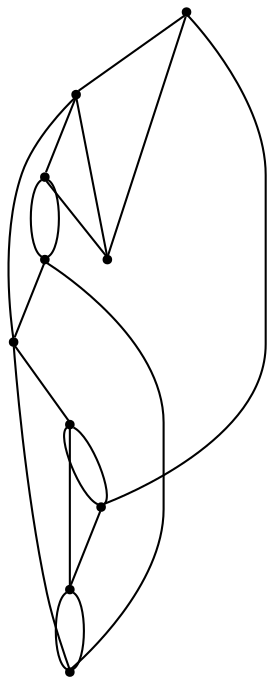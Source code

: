 graph {
  node [shape=point,comment="{\"directed\":false,\"doi\":\"10.1007/978-3-030-92931-2_18\",\"figure\":\"5 (2)\"}"]

  v0 [pos="1468.8693980201533,738.4420999276989"]
  v1 [pos="1396.0224431170175,738.4420999276989"]
  v2 [pos="1323.1722769987878,738.4420999276989"]
  v3 [pos="1250.3210298774572,738.4420999276989"]
  v4 [pos="1541.7175293090163,738.4420999276989"]
  v5 [pos="1177.4760462152701,738.4420999276989"]
  v6 [pos="1104.623877061883,738.4420999276989"]
  v7 [pos="1031.7768903645383,738.4420999276989"]
  v8 [pos="958.9267242463088,738.4420999276989"]
  v9 [pos="886.0796898576509,738.4420999276989"]

  v0 -- v1 [id="-1",pos="1468.8693980201533,738.4420999276989 1468.8673949849958,758.5617374121903 1452.5647236324426,774.864145377101 1432.4449667423198,774.864145377101 1412.3250826753615,774.864145377101 1396.0266081583766,758.5617374121903 1396.0224431170175,738.4420999276989"]
  v8 -- v7 [id="-3",pos="958.9267242463088,738.4420999276989 1031.7768903645383,738.4420999276989 1031.7768903645383,738.4420999276989 1031.7768903645383,738.4420999276989"]
  v7 -- v6 [id="-4",pos="1031.7768903645383,738.4420999276989 1104.623877061883,738.4420999276989 1104.623877061883,738.4420999276989 1104.623877061883,738.4420999276989"]
  v6 -- v5 [id="-5",pos="1104.623877061883,738.4420999276989 1177.4760462152701,738.4420999276989 1177.4760462152701,738.4420999276989 1177.4760462152701,738.4420999276989"]
  v5 -- v3 [id="-6",pos="1177.4760462152701,738.4420999276989 1250.3210298774572,738.4420999276989 1250.3210298774572,738.4420999276989 1250.3210298774572,738.4420999276989"]
  v3 -- v2 [id="-7",pos="1250.3210298774572,738.4420999276989 1323.1722769987878,738.4420999276989 1323.1722769987878,738.4420999276989 1323.1722769987878,738.4420999276989"]
  v2 -- v1 [id="-8",pos="1323.1722769987878,738.4420999276989 1396.0224431170175,738.4420999276989 1396.0224431170175,738.4420999276989 1396.0224431170175,738.4420999276989"]
  v1 -- v0 [id="-9",pos="1396.0224431170175,738.4420999276989 1468.8693980201533,738.4420999276989 1468.8693980201533,738.4420999276989 1468.8693980201533,738.4420999276989"]
  v0 -- v4 [id="-10",pos="1468.8693980201533,738.4420999276989 1541.7175293090163,738.4420999276989 1541.7175293090163,738.4420999276989 1541.7175293090163,738.4420999276989"]
  v9 -- v4 [id="-12",pos="886.0796898576509,738.4420999276989 886.0786565458633,919.4895869744664 1032.8520433309745,1066.256978170657 1213.8975524258894,1066.256978170657 1394.951328015105,1066.256978170657 1541.7205179646483,919.4895869744664 1541.7175293090163,738.4420999276989"]
  v9 -- v5 [id="-13",pos="886.0796898576509,738.4420999276989 886.0786565458633,818.9039263167705 951.31407785056,884.1385481182962 1031.7768903645383,884.1385481182962 1112.2480329612351,884.1385481182962 1177.4751241832134,818.9039263167705 1177.4760462152701,738.4420999276989"]
  v8 -- v4 [id="-14",pos="958.9267242463088,738.4420999276989 958.9277734552008,899.369949489975 1089.386089146308,1029.8349645150743 1250.3199806685652,1029.8349645150743 1411.253999367658,1029.8349645150743 1541.7206451414836,899.369949489975 1541.7175293090163,738.4420999276989"]
  v7 -- v2 [id="-15",pos="1031.7768903645383,738.4420999276989 1031.7768903645383,818.9039263167705 1097.0122480808175,884.1385481182962 1177.4751241832134,884.1385481182962 1257.937873108774,884.1385481182962 1323.1691611663207,818.9039263167705 1323.1722769987878,738.4420999276989"]
  v6 -- v3 [id="-16",pos="1104.623877061883,738.4420999276989 1104.6259436854582,778.6771781125486 1137.243622543598,811.2903240229975 1177.474997006378,811.2903240229975 1217.7105683047264,811.2903240229975 1250.3199806685652,778.6771781125486 1250.3210298774572,738.4420999276989"]
  v5 -- v6 [id="-17",pos="1177.4760462152701,738.4420999276989 1177.474997006378,758.5617374121903 1161.1682559950923,774.864145377101 1141.0525687637023,774.864145377101 1120.932684696744,774.864145377101 1104.6259436854582,758.5617374121903 1104.623877061883,738.4420999276989"]
  v8 -- v0 [id="-18",pos="958.9267242463088,738.4420999276989 958.9277734552008,879.2586419861115 1073.083417793755,993.4087540753585 1213.8975524258894,993.4087540753585 1354.711687058024,993.4087540753585 1468.8672678081602,879.2586419861115 1468.8693980201533,738.4420999276989"]
  v1 -- v7 [id="-19",pos="1396.0224431170175,738.4420999276989 1396.0266081583766,839.0235638012618 1314.4801854184084,920.5647267641929 1213.8975524258894,920.5647267641929 1113.3149194333705,920.5647267641929 1031.7768903645383,839.0235638012618 1031.7768903645383,738.4420999276989"]
  v3 -- v2 [id="-20",pos="1250.3210298774572,738.4420999276989 1250.3199806685652,758.5617374121903 1266.6309185154191,774.864145377101 1286.7466057468093,774.864145377101 1306.8664898137674,774.864145377101 1323.1690339894851,758.5617374121903 1323.1722769987878,738.4420999276989"]
  v9 -- v8 [id="-21",pos="886.0796898576509,738.4420999276989 958.9267242463088,738.4420999276989 958.9267242463088,738.4420999276989 958.9267242463088,738.4420999276989"]
}